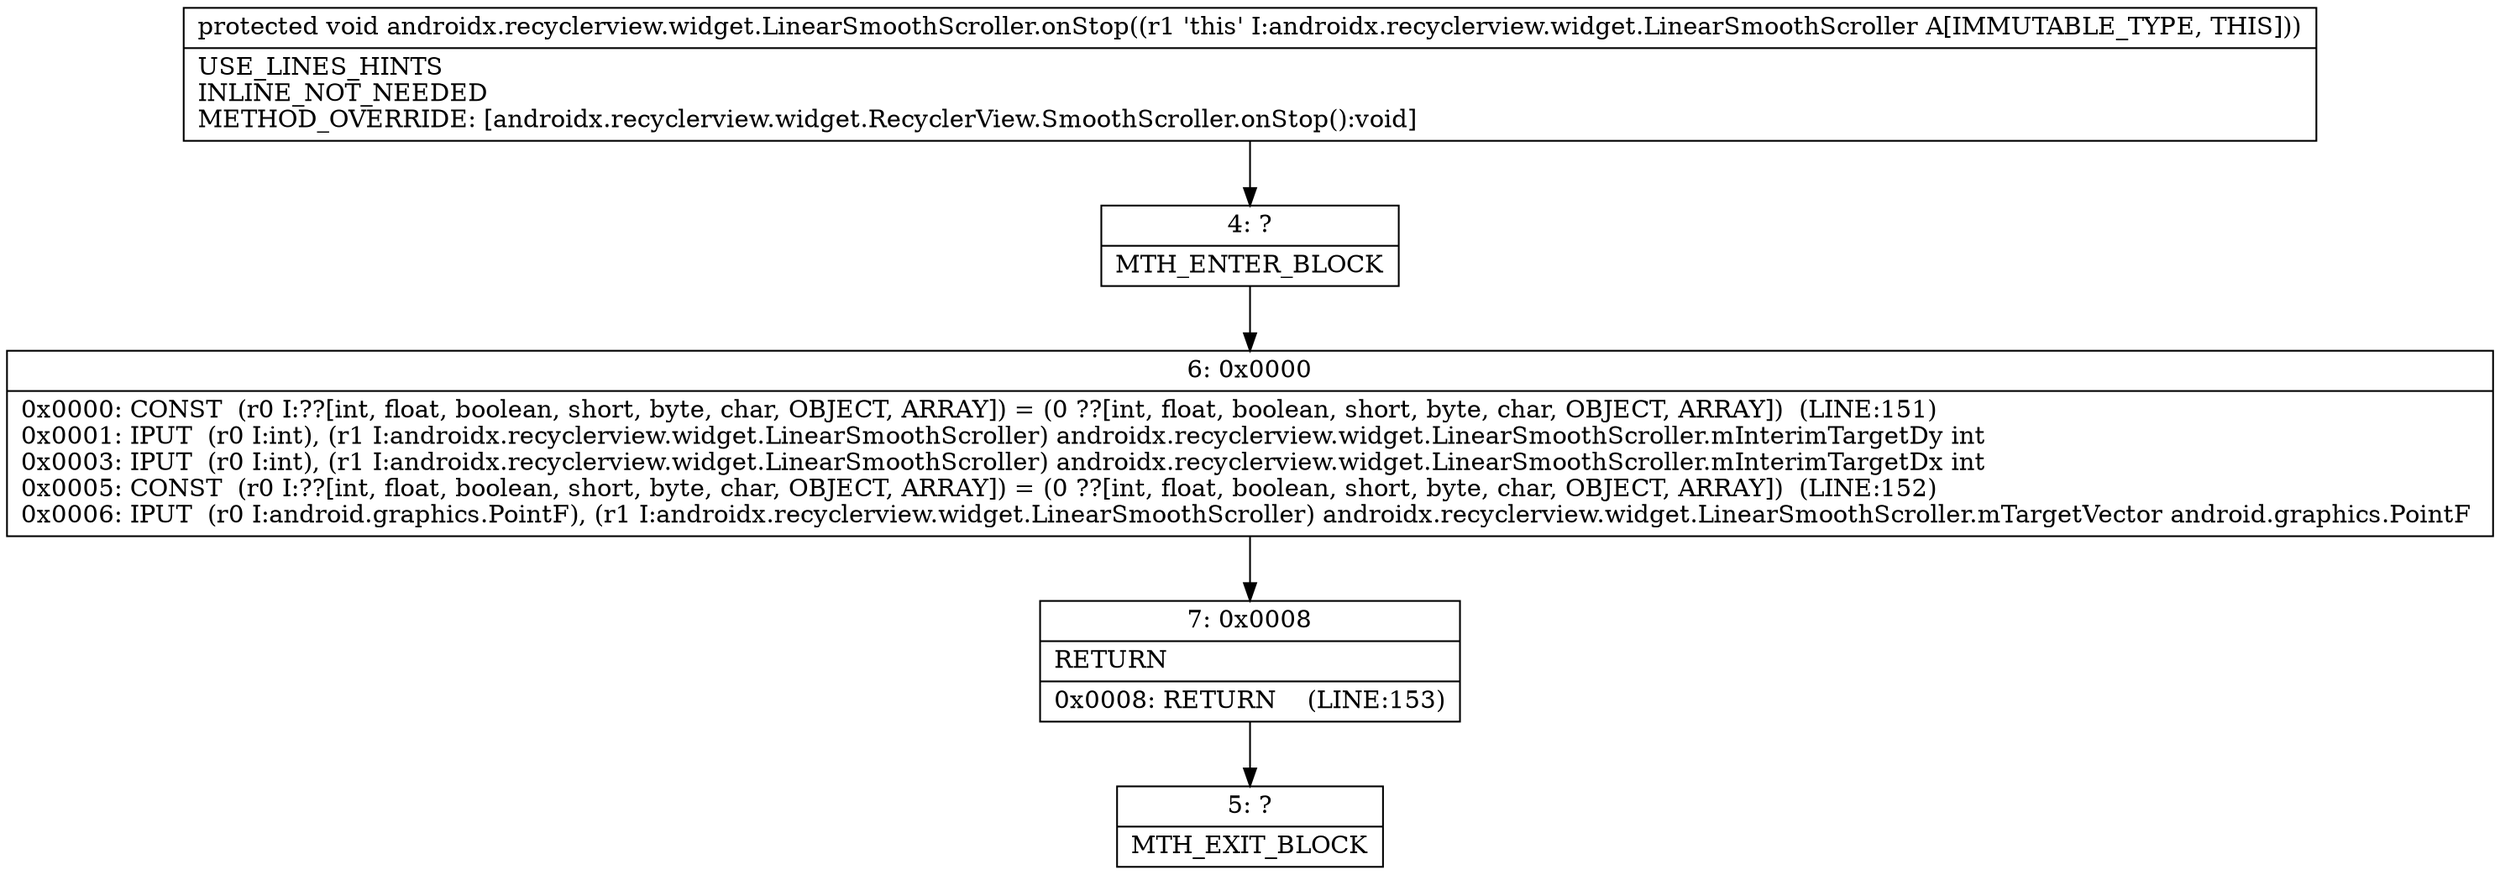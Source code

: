 digraph "CFG forandroidx.recyclerview.widget.LinearSmoothScroller.onStop()V" {
Node_4 [shape=record,label="{4\:\ ?|MTH_ENTER_BLOCK\l}"];
Node_6 [shape=record,label="{6\:\ 0x0000|0x0000: CONST  (r0 I:??[int, float, boolean, short, byte, char, OBJECT, ARRAY]) = (0 ??[int, float, boolean, short, byte, char, OBJECT, ARRAY])  (LINE:151)\l0x0001: IPUT  (r0 I:int), (r1 I:androidx.recyclerview.widget.LinearSmoothScroller) androidx.recyclerview.widget.LinearSmoothScroller.mInterimTargetDy int \l0x0003: IPUT  (r0 I:int), (r1 I:androidx.recyclerview.widget.LinearSmoothScroller) androidx.recyclerview.widget.LinearSmoothScroller.mInterimTargetDx int \l0x0005: CONST  (r0 I:??[int, float, boolean, short, byte, char, OBJECT, ARRAY]) = (0 ??[int, float, boolean, short, byte, char, OBJECT, ARRAY])  (LINE:152)\l0x0006: IPUT  (r0 I:android.graphics.PointF), (r1 I:androidx.recyclerview.widget.LinearSmoothScroller) androidx.recyclerview.widget.LinearSmoothScroller.mTargetVector android.graphics.PointF \l}"];
Node_7 [shape=record,label="{7\:\ 0x0008|RETURN\l|0x0008: RETURN    (LINE:153)\l}"];
Node_5 [shape=record,label="{5\:\ ?|MTH_EXIT_BLOCK\l}"];
MethodNode[shape=record,label="{protected void androidx.recyclerview.widget.LinearSmoothScroller.onStop((r1 'this' I:androidx.recyclerview.widget.LinearSmoothScroller A[IMMUTABLE_TYPE, THIS]))  | USE_LINES_HINTS\lINLINE_NOT_NEEDED\lMETHOD_OVERRIDE: [androidx.recyclerview.widget.RecyclerView.SmoothScroller.onStop():void]\l}"];
MethodNode -> Node_4;Node_4 -> Node_6;
Node_6 -> Node_7;
Node_7 -> Node_5;
}

